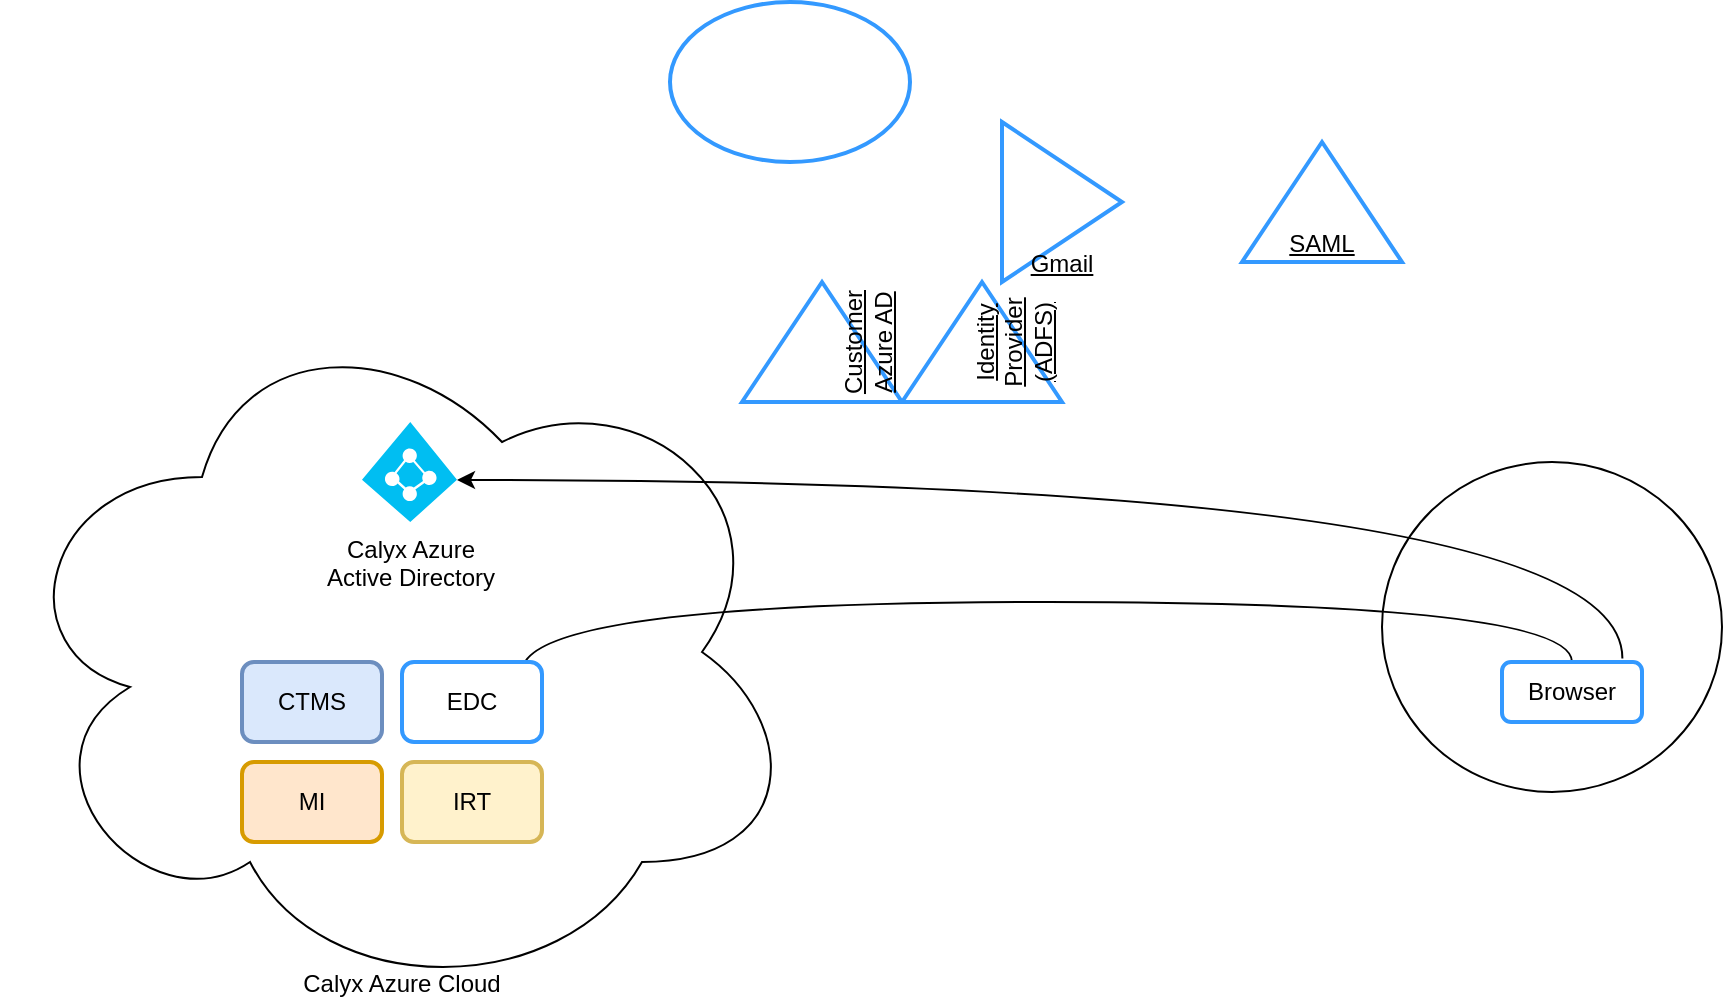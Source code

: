 <mxfile version="14.7.7" type="github">
  <diagram id="BNrBwIR3xgm_0IoBfb6E" name="Page-1">
    <mxGraphModel dx="878" dy="1624" grid="1" gridSize="10" guides="1" tooltips="1" connect="1" arrows="1" fold="1" page="1" pageScale="1" pageWidth="827" pageHeight="1169" math="0" shadow="0">
      <root>
        <mxCell id="0" />
        <mxCell id="1" parent="0" />
        <mxCell id="S70ZLRrRe1kisF5pMaMF-3" value="Calyx Azure Cloud" style="ellipse;shape=cloud;whiteSpace=wrap;html=1;verticalAlign=bottom;" vertex="1" parent="1">
          <mxGeometry x="20" y="30" width="400" height="350" as="geometry" />
        </mxCell>
        <mxCell id="S70ZLRrRe1kisF5pMaMF-4" value="Calyx Azure &lt;br&gt;Active Directory" style="verticalLabelPosition=bottom;html=1;verticalAlign=top;align=center;strokeColor=none;fillColor=#00BEF2;shape=mxgraph.azure.azure_active_directory;" vertex="1" parent="1">
          <mxGeometry x="200" y="90" width="47.5" height="50" as="geometry" />
        </mxCell>
        <mxCell id="S70ZLRrRe1kisF5pMaMF-5" value="" style="ellipse;whiteSpace=wrap;html=1;" vertex="1" parent="1">
          <mxGeometry x="710" y="110" width="170" height="165" as="geometry" />
        </mxCell>
        <mxCell id="S70ZLRrRe1kisF5pMaMF-13" style="edgeStyle=orthogonalEdgeStyle;orthogonalLoop=1;jettySize=auto;html=1;exitX=0.86;exitY=-0.06;exitDx=0;exitDy=0;entryX=1;entryY=0.58;entryDx=0;entryDy=0;entryPerimeter=0;curved=1;exitPerimeter=0;" edge="1" parent="1" source="S70ZLRrRe1kisF5pMaMF-7" target="S70ZLRrRe1kisF5pMaMF-4">
          <mxGeometry relative="1" as="geometry">
            <Array as="points">
              <mxPoint x="830" y="119" />
            </Array>
          </mxGeometry>
        </mxCell>
        <mxCell id="S70ZLRrRe1kisF5pMaMF-15" style="edgeStyle=orthogonalEdgeStyle;curved=1;orthogonalLoop=1;jettySize=auto;html=1;entryX=1;entryY=0.5;entryDx=0;entryDy=0;" edge="1" parent="1" source="S70ZLRrRe1kisF5pMaMF-7" target="S70ZLRrRe1kisF5pMaMF-8">
          <mxGeometry relative="1" as="geometry">
            <Array as="points">
              <mxPoint x="805" y="180" />
              <mxPoint x="280" y="180" />
              <mxPoint x="280" y="250" />
              <mxPoint x="273" y="250" />
              <mxPoint x="273" y="230" />
            </Array>
          </mxGeometry>
        </mxCell>
        <mxCell id="S70ZLRrRe1kisF5pMaMF-7" value="Browser" style="rounded=1;whiteSpace=wrap;html=1;strokeColor=#3399FF;strokeWidth=2;" vertex="1" parent="1">
          <mxGeometry x="770" y="210" width="70" height="30" as="geometry" />
        </mxCell>
        <mxCell id="S70ZLRrRe1kisF5pMaMF-8" value="EDC" style="rounded=1;whiteSpace=wrap;html=1;strokeColor=#3399FF;strokeWidth=2;" vertex="1" parent="1">
          <mxGeometry x="220" y="210" width="70" height="40" as="geometry" />
        </mxCell>
        <mxCell id="S70ZLRrRe1kisF5pMaMF-9" value="CTMS" style="rounded=1;whiteSpace=wrap;html=1;strokeColor=#6c8ebf;strokeWidth=2;fillColor=#dae8fc;" vertex="1" parent="1">
          <mxGeometry x="140" y="210" width="70" height="40" as="geometry" />
        </mxCell>
        <mxCell id="S70ZLRrRe1kisF5pMaMF-10" value="IRT" style="rounded=1;whiteSpace=wrap;html=1;strokeColor=#d6b656;strokeWidth=2;fillColor=#fff2cc;" vertex="1" parent="1">
          <mxGeometry x="220" y="260" width="70" height="40" as="geometry" />
        </mxCell>
        <mxCell id="S70ZLRrRe1kisF5pMaMF-11" value="MI" style="rounded=1;whiteSpace=wrap;html=1;strokeColor=#d79b00;strokeWidth=2;fillColor=#ffe6cc;" vertex="1" parent="1">
          <mxGeometry x="140" y="260" width="70" height="40" as="geometry" />
        </mxCell>
        <mxCell id="S70ZLRrRe1kisF5pMaMF-16" value="SAML" style="triangle;whiteSpace=wrap;html=1;strokeColor=#3399FF;strokeWidth=2;verticalAlign=bottom;fontStyle=4;rotation=0;textDirection=ltr;direction=north;" vertex="1" parent="1">
          <mxGeometry x="640" y="-50" width="80" height="60" as="geometry" />
        </mxCell>
        <mxCell id="S70ZLRrRe1kisF5pMaMF-17" value="Gmail" style="triangle;whiteSpace=wrap;html=1;strokeColor=#3399FF;strokeWidth=2;verticalAlign=bottom;fontStyle=4;rotation=0;textDirection=ltr;" vertex="1" parent="1">
          <mxGeometry x="520" y="-60" width="60" height="80" as="geometry" />
        </mxCell>
        <mxCell id="S70ZLRrRe1kisF5pMaMF-18" value="Identity Provider (ADFS)" style="triangle;whiteSpace=wrap;html=1;strokeColor=#3399FF;strokeWidth=2;verticalAlign=bottom;fontStyle=4;rotation=-90;textDirection=ltr;" vertex="1" parent="1">
          <mxGeometry x="480" y="10" width="60" height="80" as="geometry" />
        </mxCell>
        <mxCell id="S70ZLRrRe1kisF5pMaMF-19" value="" style="ellipse;whiteSpace=wrap;html=1;strokeColor=#3399FF;strokeWidth=2;verticalAlign=bottom;" vertex="1" parent="1">
          <mxGeometry x="354" y="-120" width="120" height="80" as="geometry" />
        </mxCell>
        <mxCell id="S70ZLRrRe1kisF5pMaMF-20" value="Customer Azure AD" style="triangle;whiteSpace=wrap;html=1;strokeColor=#3399FF;strokeWidth=2;verticalAlign=bottom;fontStyle=4;rotation=-90;textDirection=ltr;" vertex="1" parent="1">
          <mxGeometry x="400" y="10" width="60" height="80" as="geometry" />
        </mxCell>
      </root>
    </mxGraphModel>
  </diagram>
</mxfile>
